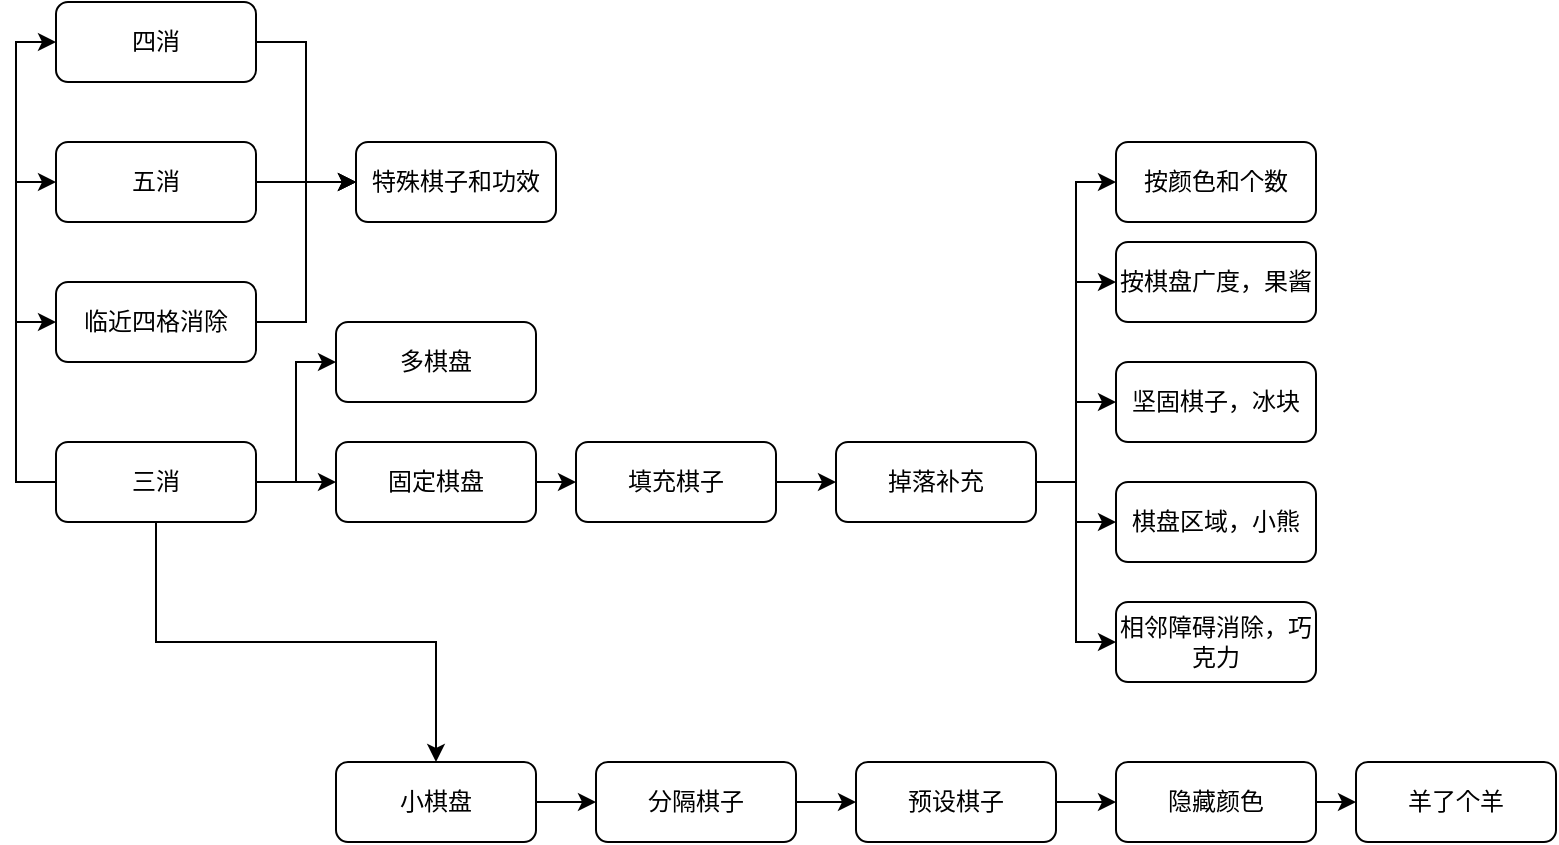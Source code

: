 <mxfile version="20.4.1" type="github">
  <diagram id="LCbXn-3MXr7fc6zhFQKl" name="第 1 页">
    <mxGraphModel dx="1550" dy="1996" grid="1" gridSize="10" guides="1" tooltips="1" connect="1" arrows="1" fold="1" page="1" pageScale="1" pageWidth="827" pageHeight="1169" math="0" shadow="0">
      <root>
        <mxCell id="0" />
        <mxCell id="1" parent="0" />
        <mxCell id="TRvFklDj4OLgMswm-uFO-4" style="edgeStyle=orthogonalEdgeStyle;rounded=0;orthogonalLoop=1;jettySize=auto;html=1;exitX=1;exitY=0.5;exitDx=0;exitDy=0;entryX=0;entryY=0.5;entryDx=0;entryDy=0;" edge="1" parent="1" source="TRvFklDj4OLgMswm-uFO-1" target="TRvFklDj4OLgMswm-uFO-2">
          <mxGeometry relative="1" as="geometry" />
        </mxCell>
        <mxCell id="TRvFklDj4OLgMswm-uFO-21" style="edgeStyle=orthogonalEdgeStyle;rounded=0;orthogonalLoop=1;jettySize=auto;html=1;exitX=1;exitY=0.5;exitDx=0;exitDy=0;entryX=0;entryY=0.5;entryDx=0;entryDy=0;" edge="1" parent="1" source="TRvFklDj4OLgMswm-uFO-1" target="TRvFklDj4OLgMswm-uFO-20">
          <mxGeometry relative="1" as="geometry" />
        </mxCell>
        <mxCell id="TRvFklDj4OLgMswm-uFO-37" style="edgeStyle=orthogonalEdgeStyle;rounded=0;orthogonalLoop=1;jettySize=auto;html=1;exitX=0;exitY=0.5;exitDx=0;exitDy=0;entryX=0;entryY=0.5;entryDx=0;entryDy=0;" edge="1" parent="1" source="TRvFklDj4OLgMswm-uFO-1" target="TRvFklDj4OLgMswm-uFO-13">
          <mxGeometry relative="1" as="geometry" />
        </mxCell>
        <mxCell id="TRvFklDj4OLgMswm-uFO-38" style="edgeStyle=orthogonalEdgeStyle;rounded=0;orthogonalLoop=1;jettySize=auto;html=1;exitX=0;exitY=0.5;exitDx=0;exitDy=0;entryX=0;entryY=0.5;entryDx=0;entryDy=0;" edge="1" parent="1" source="TRvFklDj4OLgMswm-uFO-1" target="TRvFklDj4OLgMswm-uFO-10">
          <mxGeometry relative="1" as="geometry" />
        </mxCell>
        <mxCell id="TRvFklDj4OLgMswm-uFO-39" style="edgeStyle=orthogonalEdgeStyle;rounded=0;orthogonalLoop=1;jettySize=auto;html=1;exitX=0;exitY=0.5;exitDx=0;exitDy=0;entryX=0;entryY=0.5;entryDx=0;entryDy=0;" edge="1" parent="1" source="TRvFklDj4OLgMswm-uFO-1" target="TRvFklDj4OLgMswm-uFO-9">
          <mxGeometry relative="1" as="geometry" />
        </mxCell>
        <mxCell id="TRvFklDj4OLgMswm-uFO-41" style="edgeStyle=orthogonalEdgeStyle;rounded=0;orthogonalLoop=1;jettySize=auto;html=1;exitX=0.5;exitY=1;exitDx=0;exitDy=0;" edge="1" parent="1" source="TRvFklDj4OLgMswm-uFO-1" target="TRvFklDj4OLgMswm-uFO-40">
          <mxGeometry relative="1" as="geometry" />
        </mxCell>
        <mxCell id="TRvFklDj4OLgMswm-uFO-1" value="三消" style="rounded=1;whiteSpace=wrap;html=1;" vertex="1" parent="1">
          <mxGeometry x="70" y="210" width="100" height="40" as="geometry" />
        </mxCell>
        <mxCell id="TRvFklDj4OLgMswm-uFO-6" style="edgeStyle=orthogonalEdgeStyle;rounded=0;orthogonalLoop=1;jettySize=auto;html=1;exitX=1;exitY=0.5;exitDx=0;exitDy=0;entryX=0;entryY=0.5;entryDx=0;entryDy=0;" edge="1" parent="1" source="TRvFklDj4OLgMswm-uFO-2" target="TRvFklDj4OLgMswm-uFO-5">
          <mxGeometry relative="1" as="geometry" />
        </mxCell>
        <mxCell id="TRvFklDj4OLgMswm-uFO-2" value="固定棋盘" style="rounded=1;whiteSpace=wrap;html=1;" vertex="1" parent="1">
          <mxGeometry x="210" y="210" width="100" height="40" as="geometry" />
        </mxCell>
        <mxCell id="TRvFklDj4OLgMswm-uFO-8" style="edgeStyle=orthogonalEdgeStyle;rounded=0;orthogonalLoop=1;jettySize=auto;html=1;exitX=1;exitY=0.5;exitDx=0;exitDy=0;entryX=0;entryY=0.5;entryDx=0;entryDy=0;" edge="1" parent="1" source="TRvFklDj4OLgMswm-uFO-5" target="TRvFklDj4OLgMswm-uFO-7">
          <mxGeometry relative="1" as="geometry" />
        </mxCell>
        <mxCell id="TRvFklDj4OLgMswm-uFO-5" value="填充棋子" style="rounded=1;whiteSpace=wrap;html=1;" vertex="1" parent="1">
          <mxGeometry x="330" y="210" width="100" height="40" as="geometry" />
        </mxCell>
        <mxCell id="TRvFklDj4OLgMswm-uFO-22" style="edgeStyle=orthogonalEdgeStyle;rounded=0;orthogonalLoop=1;jettySize=auto;html=1;exitX=1;exitY=0.5;exitDx=0;exitDy=0;entryX=0;entryY=0.5;entryDx=0;entryDy=0;" edge="1" parent="1" source="TRvFklDj4OLgMswm-uFO-7" target="TRvFklDj4OLgMswm-uFO-18">
          <mxGeometry relative="1" as="geometry" />
        </mxCell>
        <mxCell id="TRvFklDj4OLgMswm-uFO-23" style="edgeStyle=orthogonalEdgeStyle;rounded=0;orthogonalLoop=1;jettySize=auto;html=1;exitX=1;exitY=0.5;exitDx=0;exitDy=0;entryX=0;entryY=0.5;entryDx=0;entryDy=0;" edge="1" parent="1" source="TRvFklDj4OLgMswm-uFO-7" target="TRvFklDj4OLgMswm-uFO-17">
          <mxGeometry relative="1" as="geometry" />
        </mxCell>
        <mxCell id="TRvFklDj4OLgMswm-uFO-26" style="edgeStyle=orthogonalEdgeStyle;rounded=0;orthogonalLoop=1;jettySize=auto;html=1;exitX=1;exitY=0.5;exitDx=0;exitDy=0;entryX=0;entryY=0.5;entryDx=0;entryDy=0;" edge="1" parent="1" source="TRvFklDj4OLgMswm-uFO-7" target="TRvFklDj4OLgMswm-uFO-19">
          <mxGeometry relative="1" as="geometry" />
        </mxCell>
        <mxCell id="TRvFklDj4OLgMswm-uFO-32" style="edgeStyle=orthogonalEdgeStyle;rounded=0;orthogonalLoop=1;jettySize=auto;html=1;exitX=1;exitY=0.5;exitDx=0;exitDy=0;entryX=0;entryY=0.5;entryDx=0;entryDy=0;" edge="1" parent="1" source="TRvFklDj4OLgMswm-uFO-7" target="TRvFklDj4OLgMswm-uFO-15">
          <mxGeometry relative="1" as="geometry" />
        </mxCell>
        <mxCell id="TRvFklDj4OLgMswm-uFO-33" style="edgeStyle=orthogonalEdgeStyle;rounded=0;orthogonalLoop=1;jettySize=auto;html=1;exitX=1;exitY=0.5;exitDx=0;exitDy=0;entryX=0;entryY=0.5;entryDx=0;entryDy=0;" edge="1" parent="1" source="TRvFklDj4OLgMswm-uFO-7" target="TRvFklDj4OLgMswm-uFO-16">
          <mxGeometry relative="1" as="geometry" />
        </mxCell>
        <mxCell id="TRvFklDj4OLgMswm-uFO-7" value="掉落补充" style="rounded=1;whiteSpace=wrap;html=1;" vertex="1" parent="1">
          <mxGeometry x="460" y="210" width="100" height="40" as="geometry" />
        </mxCell>
        <mxCell id="TRvFklDj4OLgMswm-uFO-30" style="edgeStyle=orthogonalEdgeStyle;rounded=0;orthogonalLoop=1;jettySize=auto;html=1;exitX=1;exitY=0.5;exitDx=0;exitDy=0;entryX=0;entryY=0.5;entryDx=0;entryDy=0;" edge="1" parent="1" source="TRvFklDj4OLgMswm-uFO-9" target="TRvFklDj4OLgMswm-uFO-27">
          <mxGeometry relative="1" as="geometry" />
        </mxCell>
        <mxCell id="TRvFklDj4OLgMswm-uFO-9" value="四消" style="rounded=1;whiteSpace=wrap;html=1;" vertex="1" parent="1">
          <mxGeometry x="70" y="-10" width="100" height="40" as="geometry" />
        </mxCell>
        <mxCell id="TRvFklDj4OLgMswm-uFO-29" style="edgeStyle=orthogonalEdgeStyle;rounded=0;orthogonalLoop=1;jettySize=auto;html=1;exitX=1;exitY=0.5;exitDx=0;exitDy=0;" edge="1" parent="1" source="TRvFklDj4OLgMswm-uFO-10">
          <mxGeometry relative="1" as="geometry">
            <mxPoint x="220" y="80" as="targetPoint" />
          </mxGeometry>
        </mxCell>
        <mxCell id="TRvFklDj4OLgMswm-uFO-10" value="五消" style="rounded=1;whiteSpace=wrap;html=1;" vertex="1" parent="1">
          <mxGeometry x="70" y="60" width="100" height="40" as="geometry" />
        </mxCell>
        <mxCell id="TRvFklDj4OLgMswm-uFO-31" style="edgeStyle=orthogonalEdgeStyle;rounded=0;orthogonalLoop=1;jettySize=auto;html=1;exitX=1;exitY=0.5;exitDx=0;exitDy=0;entryX=0;entryY=0.5;entryDx=0;entryDy=0;" edge="1" parent="1" source="TRvFklDj4OLgMswm-uFO-13" target="TRvFklDj4OLgMswm-uFO-27">
          <mxGeometry relative="1" as="geometry" />
        </mxCell>
        <mxCell id="TRvFklDj4OLgMswm-uFO-13" value="临近四格消除" style="rounded=1;whiteSpace=wrap;html=1;" vertex="1" parent="1">
          <mxGeometry x="70" y="130" width="100" height="40" as="geometry" />
        </mxCell>
        <mxCell id="TRvFklDj4OLgMswm-uFO-15" value="按颜色和个数" style="rounded=1;whiteSpace=wrap;html=1;" vertex="1" parent="1">
          <mxGeometry x="600" y="60" width="100" height="40" as="geometry" />
        </mxCell>
        <mxCell id="TRvFklDj4OLgMswm-uFO-16" value="按棋盘广度，果酱" style="rounded=1;whiteSpace=wrap;html=1;" vertex="1" parent="1">
          <mxGeometry x="600" y="110" width="100" height="40" as="geometry" />
        </mxCell>
        <mxCell id="TRvFklDj4OLgMswm-uFO-17" value="坚固棋子，冰块" style="rounded=1;whiteSpace=wrap;html=1;" vertex="1" parent="1">
          <mxGeometry x="600" y="170" width="100" height="40" as="geometry" />
        </mxCell>
        <mxCell id="TRvFklDj4OLgMswm-uFO-18" value="棋盘区域，小熊" style="rounded=1;whiteSpace=wrap;html=1;" vertex="1" parent="1">
          <mxGeometry x="600" y="230" width="100" height="40" as="geometry" />
        </mxCell>
        <mxCell id="TRvFklDj4OLgMswm-uFO-19" value="相邻障碍消除，巧克力" style="rounded=1;whiteSpace=wrap;html=1;" vertex="1" parent="1">
          <mxGeometry x="600" y="290" width="100" height="40" as="geometry" />
        </mxCell>
        <mxCell id="TRvFklDj4OLgMswm-uFO-20" value="多棋盘" style="rounded=1;whiteSpace=wrap;html=1;" vertex="1" parent="1">
          <mxGeometry x="210" y="150" width="100" height="40" as="geometry" />
        </mxCell>
        <mxCell id="TRvFklDj4OLgMswm-uFO-27" value="特殊棋子和功效" style="rounded=1;whiteSpace=wrap;html=1;" vertex="1" parent="1">
          <mxGeometry x="220" y="60" width="100" height="40" as="geometry" />
        </mxCell>
        <mxCell id="TRvFklDj4OLgMswm-uFO-44" style="edgeStyle=orthogonalEdgeStyle;rounded=0;orthogonalLoop=1;jettySize=auto;html=1;exitX=1;exitY=0.5;exitDx=0;exitDy=0;entryX=0;entryY=0.5;entryDx=0;entryDy=0;" edge="1" parent="1" source="TRvFklDj4OLgMswm-uFO-40" target="TRvFklDj4OLgMswm-uFO-42">
          <mxGeometry relative="1" as="geometry" />
        </mxCell>
        <mxCell id="TRvFklDj4OLgMswm-uFO-40" value="小棋盘" style="rounded=1;whiteSpace=wrap;html=1;" vertex="1" parent="1">
          <mxGeometry x="210" y="370" width="100" height="40" as="geometry" />
        </mxCell>
        <mxCell id="TRvFklDj4OLgMswm-uFO-45" style="edgeStyle=orthogonalEdgeStyle;rounded=0;orthogonalLoop=1;jettySize=auto;html=1;exitX=1;exitY=0.5;exitDx=0;exitDy=0;" edge="1" parent="1" source="TRvFklDj4OLgMswm-uFO-42" target="TRvFklDj4OLgMswm-uFO-43">
          <mxGeometry relative="1" as="geometry" />
        </mxCell>
        <mxCell id="TRvFklDj4OLgMswm-uFO-42" value="分隔棋子" style="rounded=1;whiteSpace=wrap;html=1;" vertex="1" parent="1">
          <mxGeometry x="340" y="370" width="100" height="40" as="geometry" />
        </mxCell>
        <mxCell id="TRvFklDj4OLgMswm-uFO-47" style="edgeStyle=orthogonalEdgeStyle;rounded=0;orthogonalLoop=1;jettySize=auto;html=1;exitX=1;exitY=0.5;exitDx=0;exitDy=0;entryX=0;entryY=0.5;entryDx=0;entryDy=0;" edge="1" parent="1" source="TRvFklDj4OLgMswm-uFO-43" target="TRvFklDj4OLgMswm-uFO-46">
          <mxGeometry relative="1" as="geometry" />
        </mxCell>
        <mxCell id="TRvFklDj4OLgMswm-uFO-43" value="预设棋子" style="rounded=1;whiteSpace=wrap;html=1;" vertex="1" parent="1">
          <mxGeometry x="470" y="370" width="100" height="40" as="geometry" />
        </mxCell>
        <mxCell id="TRvFklDj4OLgMswm-uFO-49" style="edgeStyle=orthogonalEdgeStyle;rounded=0;orthogonalLoop=1;jettySize=auto;html=1;exitX=1;exitY=0.5;exitDx=0;exitDy=0;entryX=0;entryY=0.5;entryDx=0;entryDy=0;" edge="1" parent="1" source="TRvFklDj4OLgMswm-uFO-46" target="TRvFklDj4OLgMswm-uFO-48">
          <mxGeometry relative="1" as="geometry" />
        </mxCell>
        <mxCell id="TRvFklDj4OLgMswm-uFO-46" value="隐藏颜色" style="rounded=1;whiteSpace=wrap;html=1;" vertex="1" parent="1">
          <mxGeometry x="600" y="370" width="100" height="40" as="geometry" />
        </mxCell>
        <mxCell id="TRvFklDj4OLgMswm-uFO-48" value="羊了个羊" style="rounded=1;whiteSpace=wrap;html=1;" vertex="1" parent="1">
          <mxGeometry x="720" y="370" width="100" height="40" as="geometry" />
        </mxCell>
      </root>
    </mxGraphModel>
  </diagram>
</mxfile>
